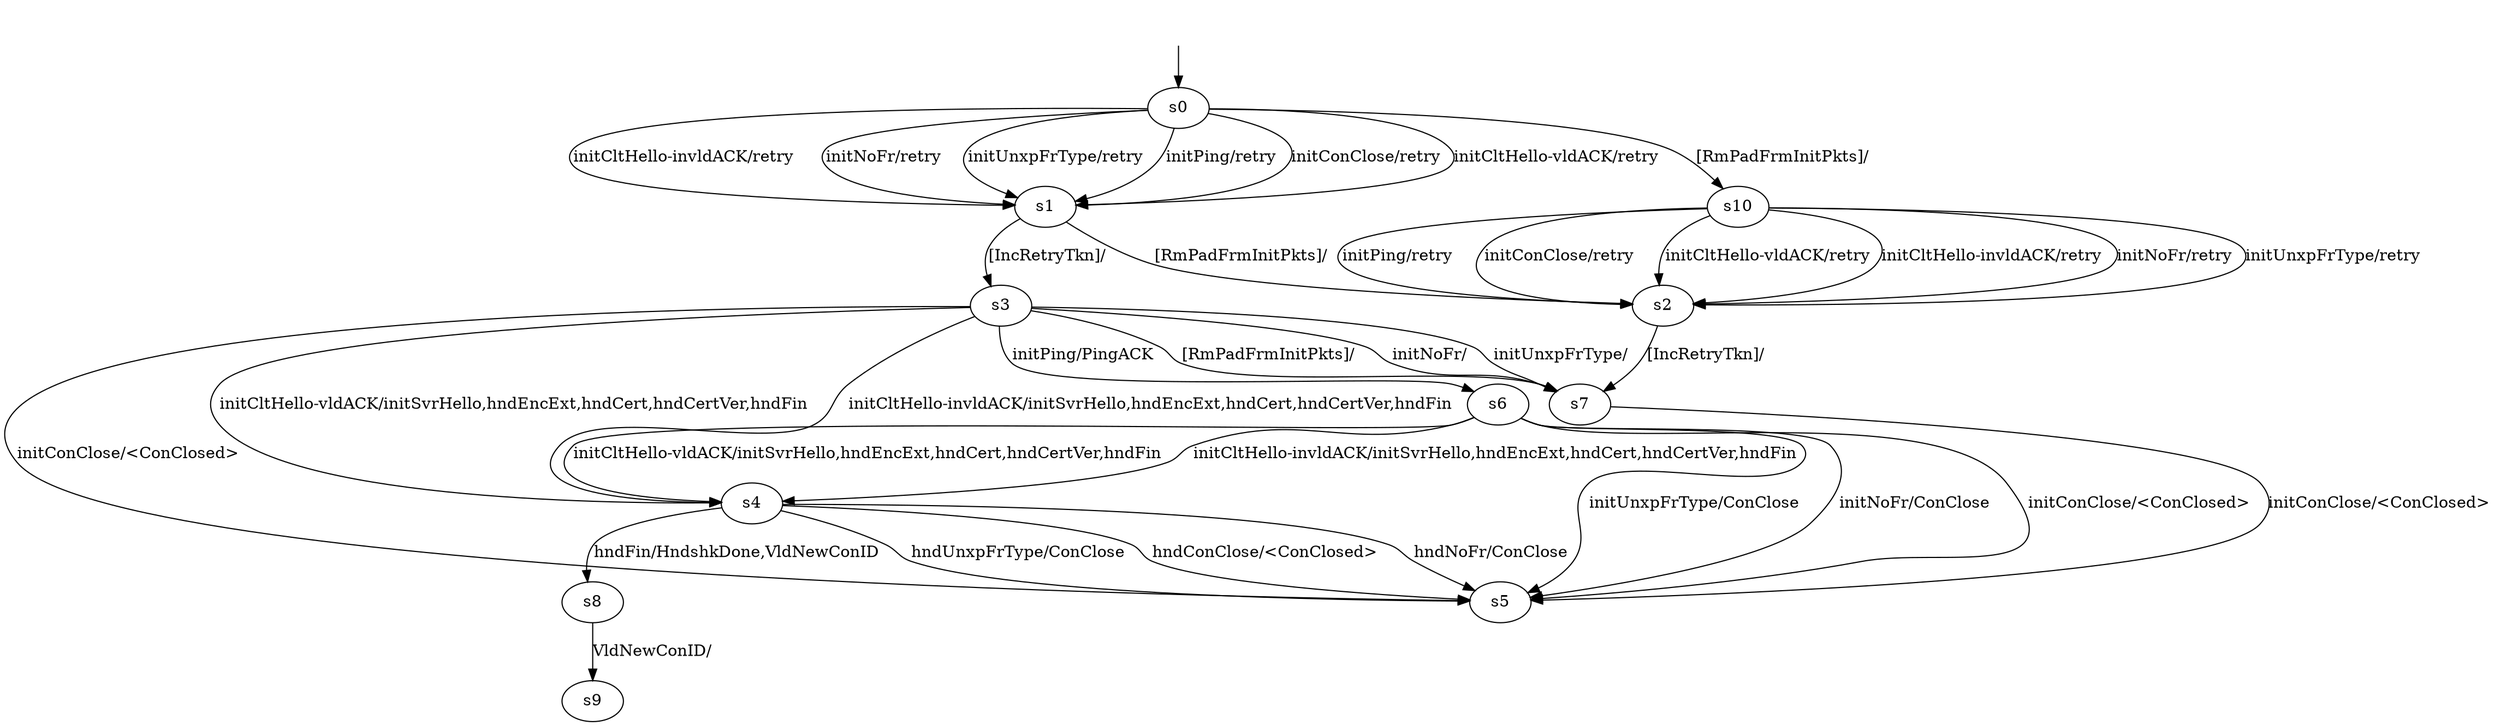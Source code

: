 digraph "../results/s2nModels/s2n-BWR-CS-0/learnedModel" {
s0 [label=s0];
s1 [label=s1];
s2 [label=s2];
s3 [label=s3];
s4 [label=s4];
s5 [label=s5];
s6 [label=s6];
s7 [label=s7];
s8 [label=s8];
s9 [label=s9];
s10 [label=s10];
s0 -> s1  [label="initPing/retry "];
s0 -> s1  [label="initConClose/retry "];
s0 -> s1  [label="initCltHello-vldACK/retry "];
s0 -> s1  [label="initCltHello-invldACK/retry "];
s0 -> s1  [label="initNoFr/retry "];
s0 -> s1  [label="initUnxpFrType/retry "];
s0 -> s10  [label="[RmPadFrmInitPkts]/ "];
s1 -> s3  [label="[IncRetryTkn]/ "];
s1 -> s2  [label="[RmPadFrmInitPkts]/ "];
s2 -> s7  [label="[IncRetryTkn]/ "];
s3 -> s6  [label="initPing/PingACK "];
s3 -> s5  [label="initConClose/<ConClosed> "];
s3 -> s4  [label="initCltHello-vldACK/initSvrHello,hndEncExt,hndCert,hndCertVer,hndFin "];
s3 -> s4  [label="initCltHello-invldACK/initSvrHello,hndEncExt,hndCert,hndCertVer,hndFin "];
s3 -> s7  [label="initNoFr/ "];
s3 -> s7  [label="initUnxpFrType/ "];
s3 -> s7  [label="[RmPadFrmInitPkts]/ "];
s4 -> s8  [label="hndFin/HndshkDone,VldNewConID "];
s4 -> s5  [label="hndNoFr/ConClose "];
s4 -> s5  [label="hndUnxpFrType/ConClose "];
s4 -> s5  [label="hndConClose/<ConClosed> "];
s6 -> s5  [label="initConClose/<ConClosed> "];
s6 -> s4  [label="initCltHello-vldACK/initSvrHello,hndEncExt,hndCert,hndCertVer,hndFin "];
s6 -> s4  [label="initCltHello-invldACK/initSvrHello,hndEncExt,hndCert,hndCertVer,hndFin "];
s6 -> s5  [label="initNoFr/ConClose "];
s6 -> s5  [label="initUnxpFrType/ConClose "];
s7 -> s5  [label="initConClose/<ConClosed> "];
s8 -> s9  [label="VldNewConID/ "];
s10 -> s2  [label="initPing/retry "];
s10 -> s2  [label="initConClose/retry "];
s10 -> s2  [label="initCltHello-vldACK/retry "];
s10 -> s2  [label="initCltHello-invldACK/retry "];
s10 -> s2  [label="initNoFr/retry "];
s10 -> s2  [label="initUnxpFrType/retry "];
__start0 [label="", shape=none];
__start0 -> s0  [label=""];
}
